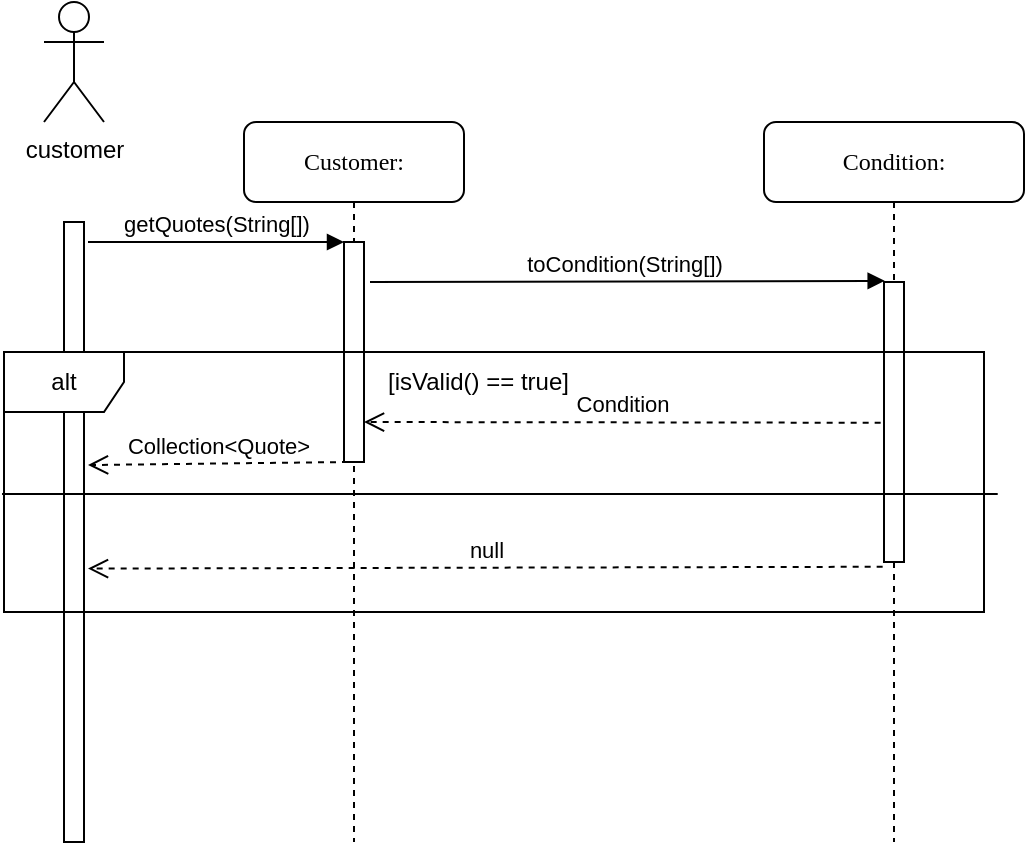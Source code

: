 <mxfile version="12.3.3" type="device" pages="3"><diagram name="Page-1" id="13e1069c-82ec-6db2-03f1-153e76fe0fe0"><mxGraphModel dx="1024" dy="572" grid="1" gridSize="10" guides="1" tooltips="1" connect="1" arrows="1" fold="1" page="1" pageScale="1" pageWidth="1100" pageHeight="850" background="#ffffff" math="0" shadow="0"><root><mxCell id="0"/><mxCell id="1" parent="0"/><mxCell id="xDo8lJDpd7f9FiDBxCTc-1" value="Customer:" style="shape=umlLifeline;perimeter=lifelinePerimeter;whiteSpace=wrap;html=1;container=1;collapsible=0;recursiveResize=0;outlineConnect=0;rounded=1;shadow=0;comic=0;labelBackgroundColor=none;strokeColor=#000000;strokeWidth=1;fillColor=#FFFFFF;fontFamily=Verdana;fontSize=12;fontColor=#000000;align=center;" parent="1" vertex="1"><mxGeometry x="140" y="80" width="110" height="360" as="geometry"/></mxCell><mxCell id="xDo8lJDpd7f9FiDBxCTc-2" value="" style="html=1;points=[];perimeter=orthogonalPerimeter;rounded=0;shadow=0;comic=0;labelBackgroundColor=none;strokeColor=#000000;strokeWidth=1;fillColor=#FFFFFF;fontFamily=Verdana;fontSize=12;fontColor=#000000;align=center;" parent="xDo8lJDpd7f9FiDBxCTc-1" vertex="1"><mxGeometry x="50" y="60" width="10" height="110" as="geometry"/></mxCell><mxCell id="xDo8lJDpd7f9FiDBxCTc-3" value="customer" style="shape=umlActor;verticalLabelPosition=bottom;labelBackgroundColor=#ffffff;verticalAlign=top;html=1;outlineConnect=0;" parent="1" vertex="1"><mxGeometry x="40" y="20" width="30" height="60" as="geometry"/></mxCell><mxCell id="xDo8lJDpd7f9FiDBxCTc-4" value="" style="html=1;points=[];perimeter=orthogonalPerimeter;" parent="1" vertex="1"><mxGeometry x="50" y="130" width="10" height="310" as="geometry"/></mxCell><mxCell id="xDo8lJDpd7f9FiDBxCTc-5" value="toCondition(String[])" style="html=1;verticalAlign=bottom;endArrow=block;entryX=0.033;entryY=-0.004;entryDx=0;entryDy=0;entryPerimeter=0;" parent="1" target="xDo8lJDpd7f9FiDBxCTc-8" edge="1"><mxGeometry x="-0.014" width="80" relative="1" as="geometry"><mxPoint x="203" y="160" as="sourcePoint"/><mxPoint x="140" y="160" as="targetPoint"/><mxPoint as="offset"/></mxGeometry></mxCell><mxCell id="xDo8lJDpd7f9FiDBxCTc-6" value="getQuotes(String[])" style="html=1;verticalAlign=bottom;endArrow=block;entryX=0;entryY=0;entryDx=0;entryDy=0;entryPerimeter=0;" parent="1" target="xDo8lJDpd7f9FiDBxCTc-2" edge="1"><mxGeometry width="80" relative="1" as="geometry"><mxPoint x="62" y="140" as="sourcePoint"/><mxPoint x="170" y="146" as="targetPoint"/></mxGeometry></mxCell><mxCell id="xDo8lJDpd7f9FiDBxCTc-7" value="Condition:" style="shape=umlLifeline;perimeter=lifelinePerimeter;whiteSpace=wrap;html=1;container=1;collapsible=0;recursiveResize=0;outlineConnect=0;rounded=1;shadow=0;comic=0;labelBackgroundColor=none;strokeColor=#000000;strokeWidth=1;fillColor=#FFFFFF;fontFamily=Verdana;fontSize=12;fontColor=#000000;align=center;" parent="1" vertex="1"><mxGeometry x="400" y="80" width="130" height="360" as="geometry"/></mxCell><mxCell id="xDo8lJDpd7f9FiDBxCTc-8" value="" style="html=1;points=[];perimeter=orthogonalPerimeter;rounded=0;shadow=0;comic=0;labelBackgroundColor=none;strokeColor=#000000;strokeWidth=1;fillColor=#FFFFFF;fontFamily=Verdana;fontSize=12;fontColor=#000000;align=center;" parent="xDo8lJDpd7f9FiDBxCTc-7" vertex="1"><mxGeometry x="60" y="80" width="10" height="140" as="geometry"/></mxCell><mxCell id="xDo8lJDpd7f9FiDBxCTc-9" value="null" style="html=1;verticalAlign=bottom;endArrow=open;dashed=1;endSize=8;exitX=-0.067;exitY=1.017;exitDx=0;exitDy=0;exitPerimeter=0;entryX=1.2;entryY=0.559;entryDx=0;entryDy=0;entryPerimeter=0;" parent="1" source="xDo8lJDpd7f9FiDBxCTc-8" edge="1" target="xDo8lJDpd7f9FiDBxCTc-4"><mxGeometry relative="1" as="geometry"><mxPoint x="600" y="260" as="sourcePoint"/><mxPoint x="201" y="302" as="targetPoint"/></mxGeometry></mxCell><mxCell id="xDo8lJDpd7f9FiDBxCTc-10" value="Collection&amp;lt;Quote&amp;gt;" style="html=1;verticalAlign=bottom;endArrow=open;dashed=1;endSize=8;exitX=0.2;exitY=1;exitDx=0;exitDy=0;exitPerimeter=0;entryX=1.2;entryY=0.392;entryDx=0;entryDy=0;entryPerimeter=0;" parent="1" source="xDo8lJDpd7f9FiDBxCTc-2" edge="1" target="xDo8lJDpd7f9FiDBxCTc-4"><mxGeometry relative="1" as="geometry"><mxPoint x="260" y="220" as="sourcePoint"/><mxPoint x="65" y="340" as="targetPoint"/></mxGeometry></mxCell><mxCell id="xDo8lJDpd7f9FiDBxCTc-11" value="alt" style="shape=umlFrame;whiteSpace=wrap;html=1;" parent="1" vertex="1"><mxGeometry x="20" y="195" width="490" height="130" as="geometry"/></mxCell><mxCell id="xDo8lJDpd7f9FiDBxCTc-12" value="[isValid() == true]" style="text;html=1;resizable=0;points=[];autosize=1;align=left;verticalAlign=top;spacingTop=-4;" parent="1" vertex="1"><mxGeometry x="210" y="200" width="110" height="20" as="geometry"/></mxCell><mxCell id="xDo8lJDpd7f9FiDBxCTc-14" value="" style="endArrow=none;html=1;exitX=-0.002;exitY=0.546;exitDx=0;exitDy=0;exitPerimeter=0;entryX=1.014;entryY=0.546;entryDx=0;entryDy=0;entryPerimeter=0;" parent="1" source="xDo8lJDpd7f9FiDBxCTc-11" target="xDo8lJDpd7f9FiDBxCTc-11" edge="1"><mxGeometry width="50" height="50" relative="1" as="geometry"><mxPoint x="310" y="270" as="sourcePoint"/><mxPoint x="360" y="220" as="targetPoint"/></mxGeometry></mxCell><mxCell id="57_GaUOC6UdtTftJEjah-1" value="Condition" style="html=1;verticalAlign=bottom;endArrow=open;dashed=1;endSize=8;exitX=-0.067;exitY=1.017;exitDx=0;exitDy=0;exitPerimeter=0;" edge="1" parent="1"><mxGeometry relative="1" as="geometry"><mxPoint x="458.33" y="230.38" as="sourcePoint"/><mxPoint x="200" y="230" as="targetPoint"/></mxGeometry></mxCell></root></mxGraphModel></diagram><diagram id="Umd8gp32eJ31KJhmAJoX" name="Page-2"><mxGraphModel dx="1049" dy="572" grid="1" gridSize="10" guides="1" tooltips="1" connect="1" arrows="1" fold="1" page="1" pageScale="1" pageWidth="827" pageHeight="1169" math="0" shadow="0"><root><mxCell id="yTZAu1W29XXAWNeBkurf-0"/><mxCell id="yTZAu1W29XXAWNeBkurf-1" parent="yTZAu1W29XXAWNeBkurf-0"/><mxCell id="yTZAu1W29XXAWNeBkurf-2" value="customer" style="shape=umlActor;verticalLabelPosition=bottom;labelBackgroundColor=#ffffff;verticalAlign=top;html=1;" parent="yTZAu1W29XXAWNeBkurf-1" vertex="1"><mxGeometry x="40" y="157.5" width="30" height="60" as="geometry"/></mxCell><mxCell id="YnaMXe4O487GlzYgH68Y-1" value="Booking:" style="html=1;" parent="yTZAu1W29XXAWNeBkurf-1" vertex="1"><mxGeometry x="483" y="157.5" width="140" height="65" as="geometry"/></mxCell><mxCell id="YnaMXe4O487GlzYgH68Y-2" value="DeliveryService:" style="html=1;" parent="yTZAu1W29XXAWNeBkurf-1" vertex="1"><mxGeometry x="323" y="330" width="140" height="60" as="geometry"/></mxCell><mxCell id="YnaMXe4O487GlzYgH68Y-5" value="provider" style="shape=umlActor;verticalLabelPosition=bottom;labelBackgroundColor=#ffffff;verticalAlign=top;html=1;outlineConnect=0;" parent="yTZAu1W29XXAWNeBkurf-1" vertex="1"><mxGeometry x="770" y="160" width="30" height="60" as="geometry"/></mxCell><mxCell id="N6N3lyknSlCr8rbyIp99-1" value="Customer:" style="html=1;" vertex="1" parent="yTZAu1W29XXAWNeBkurf-1"><mxGeometry x="203" y="160" width="140" height="65" as="geometry"/></mxCell><mxCell id="N6N3lyknSlCr8rbyIp99-3" value="" style="endArrow=none;html=1;exitX=1;exitY=0.25;exitDx=0;exitDy=0;entryX=0;entryY=0.25;entryDx=0;entryDy=0;" edge="1" parent="yTZAu1W29XXAWNeBkurf-1" source="N6N3lyknSlCr8rbyIp99-1" target="YnaMXe4O487GlzYgH68Y-1"><mxGeometry width="50" height="50" relative="1" as="geometry"><mxPoint x="130" y="280" as="sourcePoint"/><mxPoint x="180" y="230" as="targetPoint"/></mxGeometry></mxCell><mxCell id="N6N3lyknSlCr8rbyIp99-4" value="" style="endArrow=none;html=1;exitX=1;exitY=0.75;exitDx=0;exitDy=0;entryX=0;entryY=0.75;entryDx=0;entryDy=0;" edge="1" parent="yTZAu1W29XXAWNeBkurf-1" source="N6N3lyknSlCr8rbyIp99-1" target="YnaMXe4O487GlzYgH68Y-1"><mxGeometry width="50" height="50" relative="1" as="geometry"><mxPoint x="380" y="270" as="sourcePoint"/><mxPoint x="430" y="220" as="targetPoint"/></mxGeometry></mxCell><mxCell id="N6N3lyknSlCr8rbyIp99-7" value="" style="endArrow=classic;html=1;" edge="1" parent="yTZAu1W29XXAWNeBkurf-1"><mxGeometry width="50" height="50" relative="1" as="geometry"><mxPoint x="460" y="220" as="sourcePoint"/><mxPoint x="360" y="220" as="targetPoint"/></mxGeometry></mxCell><mxCell id="N6N3lyknSlCr8rbyIp99-8" value="3.1.notifyCustomer()" style="text;html=1;strokeColor=none;fillColor=none;align=center;verticalAlign=middle;whiteSpace=wrap;rounded=0;" vertex="1" parent="yTZAu1W29XXAWNeBkurf-1"><mxGeometry x="380" y="230" width="40" height="20" as="geometry"/></mxCell><mxCell id="N6N3lyknSlCr8rbyIp99-9" value="" style="endArrow=classic;html=1;" edge="1" parent="yTZAu1W29XXAWNeBkurf-1"><mxGeometry width="50" height="50" relative="1" as="geometry"><mxPoint x="640" y="220" as="sourcePoint"/><mxPoint x="730" y="230" as="targetPoint"/></mxGeometry></mxCell><mxCell id="N6N3lyknSlCr8rbyIp99-10" value="" style="endArrow=none;html=1;exitX=1;exitY=0.75;exitDx=0;exitDy=0;entryX=0;entryY=1;entryDx=0;entryDy=0;entryPerimeter=0;" edge="1" parent="yTZAu1W29XXAWNeBkurf-1" source="YnaMXe4O487GlzYgH68Y-1" target="YnaMXe4O487GlzYgH68Y-5"><mxGeometry width="50" height="50" relative="1" as="geometry"><mxPoint x="670" y="180" as="sourcePoint"/><mxPoint x="720" y="130" as="targetPoint"/></mxGeometry></mxCell><mxCell id="N6N3lyknSlCr8rbyIp99-11" value="3.2.notifyProvider()" style="text;html=1;strokeColor=none;fillColor=none;align=center;verticalAlign=middle;whiteSpace=wrap;rounded=0;" vertex="1" parent="yTZAu1W29XXAWNeBkurf-1"><mxGeometry x="670" y="230" width="40" height="20" as="geometry"/></mxCell><mxCell id="N6N3lyknSlCr8rbyIp99-13" value="" style="endArrow=classic;html=1;" edge="1" parent="yTZAu1W29XXAWNeBkurf-1"><mxGeometry width="50" height="50" relative="1" as="geometry"><mxPoint x="360" y="160" as="sourcePoint"/><mxPoint x="470" y="160" as="targetPoint"/></mxGeometry></mxCell><mxCell id="N6N3lyknSlCr8rbyIp99-14" value="2.printOrder()" style="text;html=1;strokeColor=none;fillColor=none;align=center;verticalAlign=middle;whiteSpace=wrap;rounded=0;" vertex="1" parent="yTZAu1W29XXAWNeBkurf-1"><mxGeometry x="393" y="137.5" width="40" height="20" as="geometry"/></mxCell><mxCell id="N6N3lyknSlCr8rbyIp99-15" value="" style="endArrow=none;html=1;exitX=0.25;exitY=1;exitDx=0;exitDy=0;entryX=1;entryY=0.25;entryDx=0;entryDy=0;" edge="1" parent="yTZAu1W29XXAWNeBkurf-1" source="YnaMXe4O487GlzYgH68Y-1" target="YnaMXe4O487GlzYgH68Y-2"><mxGeometry width="50" height="50" relative="1" as="geometry"><mxPoint x="520" y="120" as="sourcePoint"/><mxPoint x="570" y="70" as="targetPoint"/></mxGeometry></mxCell><mxCell id="N6N3lyknSlCr8rbyIp99-16" value="" style="endArrow=classic;html=1;" edge="1" parent="yTZAu1W29XXAWNeBkurf-1"><mxGeometry width="50" height="50" relative="1" as="geometry"><mxPoint x="520" y="240" as="sourcePoint"/><mxPoint x="480" y="340" as="targetPoint"/></mxGeometry></mxCell><mxCell id="N6N3lyknSlCr8rbyIp99-17" value="4.1.scheduleDelivery(Deliverable, Location, Location, LocalDate)" style="text;html=1;strokeColor=none;fillColor=none;align=center;verticalAlign=middle;whiteSpace=wrap;rounded=0;" vertex="1" parent="yTZAu1W29XXAWNeBkurf-1"><mxGeometry x="373" y="290" width="40" height="20" as="geometry"/></mxCell><mxCell id="s91wvsLHyAYl7gNklVJB-0" value="" style="endArrow=none;html=1;exitX=1;exitY=0.333;exitDx=0;exitDy=0;exitPerimeter=0;entryX=0;entryY=0.25;entryDx=0;entryDy=0;" edge="1" parent="yTZAu1W29XXAWNeBkurf-1" source="yTZAu1W29XXAWNeBkurf-2" target="N6N3lyknSlCr8rbyIp99-1"><mxGeometry width="50" height="50" relative="1" as="geometry"><mxPoint x="120" y="170" as="sourcePoint"/><mxPoint x="170" y="120" as="targetPoint"/></mxGeometry></mxCell><mxCell id="s91wvsLHyAYl7gNklVJB-1" value="" style="endArrow=classic;html=1;" edge="1" parent="yTZAu1W29XXAWNeBkurf-1"><mxGeometry width="50" height="50" relative="1" as="geometry"><mxPoint x="80" y="170" as="sourcePoint"/><mxPoint x="190" y="170" as="targetPoint"/></mxGeometry></mxCell><mxCell id="s91wvsLHyAYl7gNklVJB-2" value="1.bookQuote(Quote)" style="text;html=1;strokeColor=none;fillColor=none;align=center;verticalAlign=middle;whiteSpace=wrap;rounded=0;" vertex="1" parent="yTZAu1W29XXAWNeBkurf-1"><mxGeometry x="110" y="140" width="40" height="20" as="geometry"/></mxCell><mxCell id="s91wvsLHyAYl7gNklVJB-4" value="Bike:" style="html=1;" vertex="1" parent="yTZAu1W29XXAWNeBkurf-1"><mxGeometry x="620" y="330" width="140" height="60" as="geometry"/></mxCell><mxCell id="s91wvsLHyAYl7gNklVJB-5" value="" style="endArrow=none;html=1;exitX=0;exitY=0.75;exitDx=0;exitDy=0;entryX=1;entryY=0.75;entryDx=0;entryDy=0;" edge="1" parent="yTZAu1W29XXAWNeBkurf-1" source="s91wvsLHyAYl7gNklVJB-4" target="YnaMXe4O487GlzYgH68Y-2"><mxGeometry width="50" height="50" relative="1" as="geometry"><mxPoint x="540" y="310" as="sourcePoint"/><mxPoint x="500" y="400" as="targetPoint"/></mxGeometry></mxCell><mxCell id="s91wvsLHyAYl7gNklVJB-6" value="" style="endArrow=classic;html=1;" edge="1" parent="yTZAu1W29XXAWNeBkurf-1"><mxGeometry width="50" height="50" relative="1" as="geometry"><mxPoint x="480" y="390" as="sourcePoint"/><mxPoint x="600" y="390" as="targetPoint"/></mxGeometry></mxCell><mxCell id="s91wvsLHyAYl7gNklVJB-7" value="5.onDropoff()" style="text;html=1;strokeColor=none;fillColor=none;align=center;verticalAlign=middle;whiteSpace=wrap;rounded=0;" vertex="1" parent="yTZAu1W29XXAWNeBkurf-1"><mxGeometry x="500" y="400" width="40" height="20" as="geometry"/></mxCell><mxCell id="s91wvsLHyAYl7gNklVJB-8" value="" style="endArrow=none;html=1;exitX=0.25;exitY=0;exitDx=0;exitDy=0;entryX=0.75;entryY=1;entryDx=0;entryDy=0;" edge="1" parent="yTZAu1W29XXAWNeBkurf-1" source="s91wvsLHyAYl7gNklVJB-4" target="YnaMXe4O487GlzYgH68Y-1"><mxGeometry width="50" height="50" relative="1" as="geometry"><mxPoint x="550" y="300" as="sourcePoint"/><mxPoint x="600" y="250" as="targetPoint"/></mxGeometry></mxCell><mxCell id="s91wvsLHyAYl7gNklVJB-9" value="" style="endArrow=classic;html=1;" edge="1" parent="yTZAu1W29XXAWNeBkurf-1"><mxGeometry width="50" height="50" relative="1" as="geometry"><mxPoint x="580" y="230" as="sourcePoint"/><mxPoint x="640" y="320" as="targetPoint"/></mxGeometry></mxCell><mxCell id="s91wvsLHyAYl7gNklVJB-12" value="4.2.onDropoff()" style="text;html=1;strokeColor=none;fillColor=none;align=center;verticalAlign=middle;whiteSpace=wrap;rounded=0;" vertex="1" parent="yTZAu1W29XXAWNeBkurf-1"><mxGeometry x="660" y="280" width="40" height="20" as="geometry"/></mxCell></root></mxGraphModel></diagram><diagram id="lj2f_su56BQ6Mlhae7jC" name="Page-3"><mxGraphModel dx="1049" dy="572" grid="1" gridSize="10" guides="1" tooltips="1" connect="1" arrows="1" fold="1" page="1" pageScale="1" pageWidth="827" pageHeight="1169" math="0" shadow="0"><root><mxCell id="EoG1kr6-wxlYVNPkRzxC-0"/><mxCell id="EoG1kr6-wxlYVNPkRzxC-1" parent="EoG1kr6-wxlYVNPkRzxC-0"/><mxCell id="EoG1kr6-wxlYVNPkRzxC-2" value="BikeProvider" style="shape=umlActor;verticalLabelPosition=bottom;labelBackgroundColor=#ffffff;verticalAlign=top;html=1;" parent="EoG1kr6-wxlYVNPkRzxC-1" vertex="1"><mxGeometry x="40" y="80" width="30" height="60" as="geometry"/></mxCell><mxCell id="EoG1kr6-wxlYVNPkRzxC-3" value="BikeProvider:" style="html=1;" parent="EoG1kr6-wxlYVNPkRzxC-1" vertex="1"><mxGeometry x="268" y="80" width="145" height="80" as="geometry"/></mxCell><mxCell id="EoG1kr6-wxlYVNPkRzxC-4" value="DeliveryService:" style="html=1;" parent="EoG1kr6-wxlYVNPkRzxC-1" vertex="1"><mxGeometry x="600" y="80" width="150" height="80" as="geometry"/></mxCell><mxCell id="ACwGWzEghXXS8AOLDZ4g-0" value="Bike:" style="html=1;" parent="EoG1kr6-wxlYVNPkRzxC-1" vertex="1"><mxGeometry x="268" y="260" width="152" height="70" as="geometry"/></mxCell><mxCell id="T_SMkUJhmGVMxjzhBcUt-2" value="" style="endArrow=none;html=1;exitX=1;exitY=0.333;exitDx=0;exitDy=0;exitPerimeter=0;entryX=0;entryY=0.25;entryDx=0;entryDy=0;" edge="1" parent="EoG1kr6-wxlYVNPkRzxC-1" source="EoG1kr6-wxlYVNPkRzxC-2" target="EoG1kr6-wxlYVNPkRzxC-3"><mxGeometry width="50" height="50" relative="1" as="geometry"><mxPoint x="120" y="230" as="sourcePoint"/><mxPoint x="170" y="180" as="targetPoint"/></mxGeometry></mxCell><mxCell id="T_SMkUJhmGVMxjzhBcUt-3" value="" style="endArrow=classic;html=1;" edge="1" parent="EoG1kr6-wxlYVNPkRzxC-1"><mxGeometry width="50" height="50" relative="1" as="geometry"><mxPoint x="80" y="90" as="sourcePoint"/><mxPoint x="240" y="90" as="targetPoint"/></mxGeometry></mxCell><mxCell id="T_SMkUJhmGVMxjzhBcUt-4" value="1.returnBikePartner(integer, LocalDate)" style="text;html=1;strokeColor=none;fillColor=none;align=center;verticalAlign=middle;whiteSpace=wrap;rounded=0;" vertex="1" parent="EoG1kr6-wxlYVNPkRzxC-1"><mxGeometry x="140" y="60" width="40" height="20" as="geometry"/></mxCell><mxCell id="T_SMkUJhmGVMxjzhBcUt-5" value="" style="endArrow=none;html=1;exitX=1;exitY=0.75;exitDx=0;exitDy=0;entryX=0;entryY=0.75;entryDx=0;entryDy=0;" edge="1" parent="EoG1kr6-wxlYVNPkRzxC-1" source="EoG1kr6-wxlYVNPkRzxC-3" target="EoG1kr6-wxlYVNPkRzxC-4"><mxGeometry width="50" height="50" relative="1" as="geometry"><mxPoint x="440" y="130" as="sourcePoint"/><mxPoint x="490" y="80" as="targetPoint"/></mxGeometry></mxCell><mxCell id="T_SMkUJhmGVMxjzhBcUt-6" value="" style="endArrow=classic;html=1;" edge="1" parent="EoG1kr6-wxlYVNPkRzxC-1"><mxGeometry width="50" height="50" relative="1" as="geometry"><mxPoint x="430" y="130" as="sourcePoint"/><mxPoint x="590" y="130" as="targetPoint"/></mxGeometry></mxCell><mxCell id="T_SMkUJhmGVMxjzhBcUt-7" value="2.1scheduleDelivery(Deliverable, Location, Location, LocalDate)" style="text;html=1;strokeColor=none;fillColor=none;align=center;verticalAlign=middle;whiteSpace=wrap;rounded=0;" vertex="1" parent="EoG1kr6-wxlYVNPkRzxC-1"><mxGeometry x="486.5" y="100" width="40" height="20" as="geometry"/></mxCell><mxCell id="T_SMkUJhmGVMxjzhBcUt-8" value="" style="endArrow=none;html=1;exitX=0.25;exitY=1;exitDx=0;exitDy=0;entryX=0.25;entryY=0;entryDx=0;entryDy=0;" edge="1" parent="EoG1kr6-wxlYVNPkRzxC-1" source="EoG1kr6-wxlYVNPkRzxC-3" target="ACwGWzEghXXS8AOLDZ4g-0"><mxGeometry width="50" height="50" relative="1" as="geometry"><mxPoint x="120" y="220" as="sourcePoint"/><mxPoint x="280" y="240" as="targetPoint"/></mxGeometry></mxCell><mxCell id="T_SMkUJhmGVMxjzhBcUt-9" value="" style="endArrow=classic;html=1;" edge="1" parent="EoG1kr6-wxlYVNPkRzxC-1"><mxGeometry width="50" height="50" relative="1" as="geometry"><mxPoint x="290" y="170" as="sourcePoint"/><mxPoint x="290" y="250" as="targetPoint"/></mxGeometry></mxCell><mxCell id="T_SMkUJhmGVMxjzhBcUt-10" value="2.2.onPickup()" style="text;html=1;strokeColor=none;fillColor=none;align=center;verticalAlign=middle;whiteSpace=wrap;rounded=0;" vertex="1" parent="EoG1kr6-wxlYVNPkRzxC-1"><mxGeometry x="221" y="190" width="40" height="20" as="geometry"/></mxCell><mxCell id="T_SMkUJhmGVMxjzhBcUt-11" value="" style="endArrow=none;html=1;exitX=1;exitY=0.25;exitDx=0;exitDy=0;entryX=0.25;entryY=1;entryDx=0;entryDy=0;" edge="1" parent="EoG1kr6-wxlYVNPkRzxC-1" source="ACwGWzEghXXS8AOLDZ4g-0" target="EoG1kr6-wxlYVNPkRzxC-4"><mxGeometry width="50" height="50" relative="1" as="geometry"><mxPoint x="550" y="240" as="sourcePoint"/><mxPoint x="600" y="190" as="targetPoint"/></mxGeometry></mxCell><mxCell id="T_SMkUJhmGVMxjzhBcUt-12" value="" style="endArrow=classic;html=1;" edge="1" parent="EoG1kr6-wxlYVNPkRzxC-1"><mxGeometry width="50" height="50" relative="1" as="geometry"><mxPoint x="640" y="180" as="sourcePoint"/><mxPoint x="450" y="280" as="targetPoint"/></mxGeometry></mxCell><mxCell id="T_SMkUJhmGVMxjzhBcUt-13" value="3.onPickup()" style="text;html=1;strokeColor=none;fillColor=none;align=center;verticalAlign=middle;whiteSpace=wrap;rounded=0;" vertex="1" parent="EoG1kr6-wxlYVNPkRzxC-1"><mxGeometry x="590" y="210" width="40" height="20" as="geometry"/></mxCell></root></mxGraphModel></diagram></mxfile>
